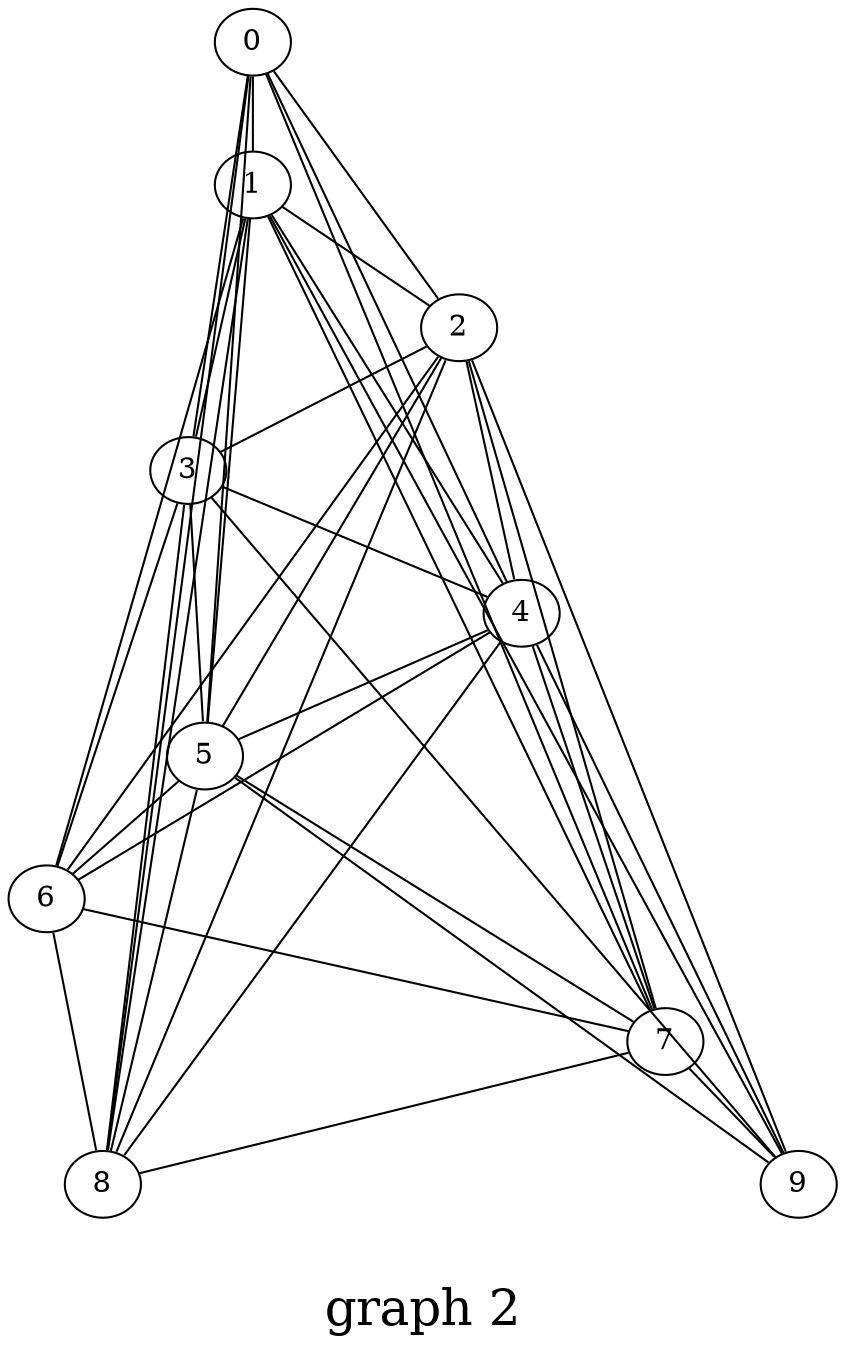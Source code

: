 /*****
graph 2
*****/

graph G {
  graph [splines=false overlap=false]
  node  [shape=ellipse, width=0.3, height=0.3]
  0 ;
  1 ;
  2 ;
  3 ;
  4 ;
  5 ;
  6 ;
  7 ;
  8 ;
  9 ;
  0 -- 1;
  0 -- 2;
  0 -- 3;
  0 -- 4;
  0 -- 5;
  0 -- 7;
  0 -- 8;
  1 -- 2;
  1 -- 3;
  1 -- 4;
  1 -- 5;
  1 -- 6;
  1 -- 7;
  1 -- 8;
  1 -- 9;
  2 -- 3;
  2 -- 4;
  2 -- 5;
  2 -- 6;
  2 -- 7;
  2 -- 8;
  2 -- 9;
  3 -- 4;
  3 -- 5;
  3 -- 6;
  3 -- 8;
  3 -- 9;
  4 -- 5;
  4 -- 6;
  4 -- 7;
  4 -- 8;
  4 -- 9;
  5 -- 6;
  5 -- 7;
  5 -- 8;
  5 -- 9;
  6 -- 7;
  6 -- 8;
  7 -- 8;
  7 -- 9;
  label = "\ngraph 2\n";  fontsize=24;
}
